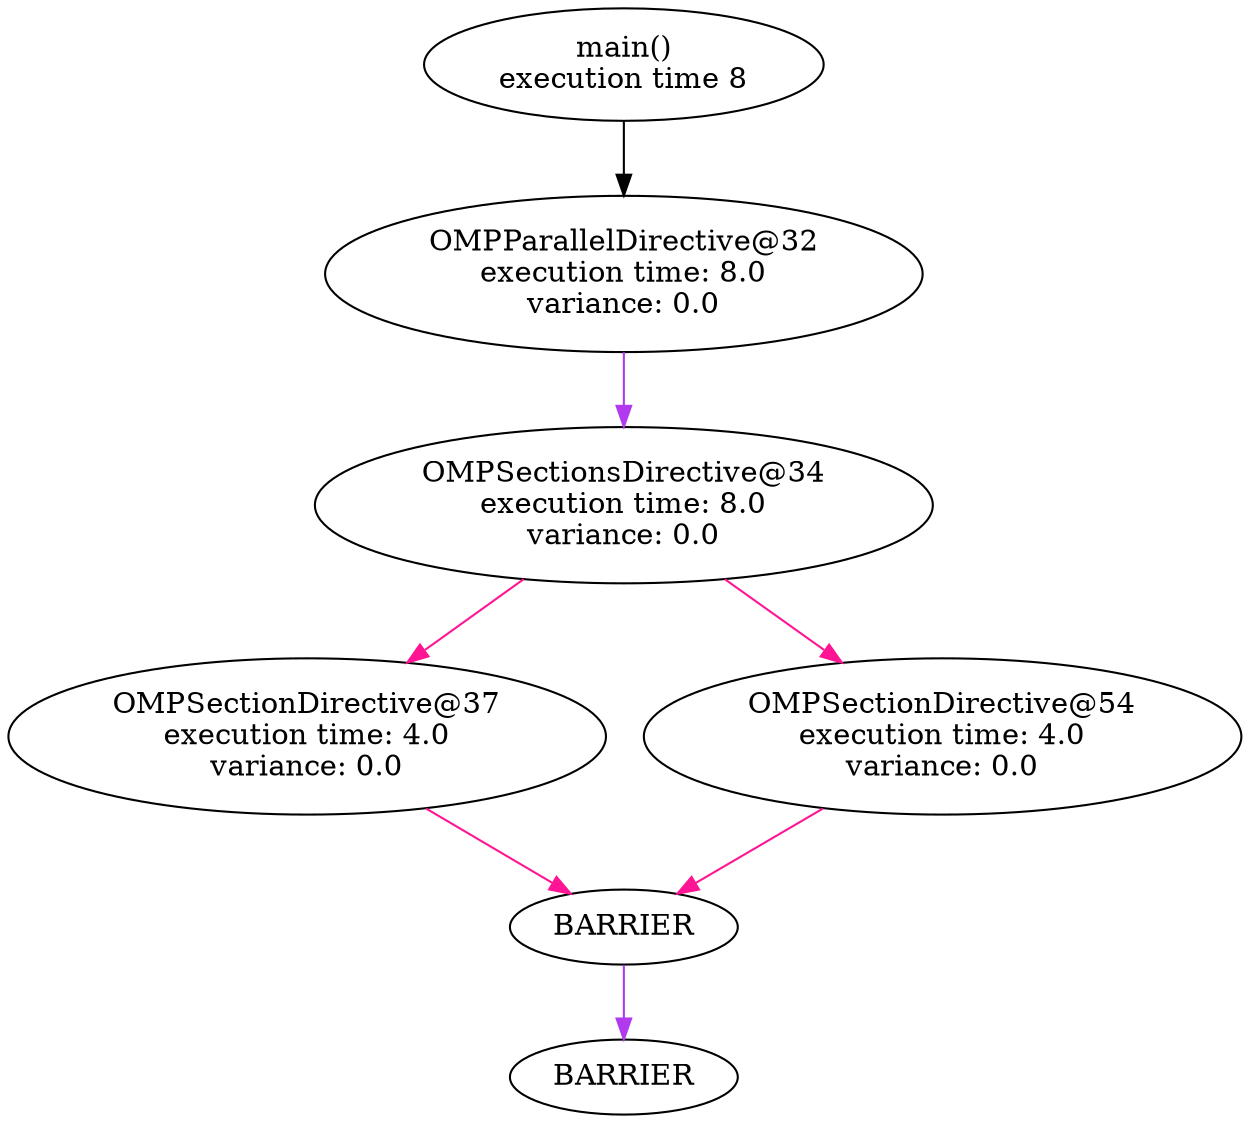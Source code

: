 digraph G {
	graph [bb="0,0,500,534"];
	node [label="\N"];
	10	 [height=0.74639,
		label="main()\nexecution time 8",
		pos="250,507",
		root=10,
		width=2.1972];
	32	 [height=1.041,
		label="OMPParallelDirective@32\nexecution time: 8.0\nvariance: 0.0",
		pos="250,406",
		root=10,
		width=3.346];
	10 -> 32	 [pos="e,250,443.63 250,479.99 250,471.91 250,462.75 250,453.72"];
	34	 [height=1.041,
		label="OMPSectionsDirective@34\nexecution time: 8.0\nvariance: 0.0",
		pos="250,294",
		root=10,
		width=3.4507];
	32 -> 34	 [color=darkorchid2,
		pos="e,250,331.84 250,368.37 250,359.93 250,350.83 250,342.01"];
	37	 [height=1.041,
		label="OMPSectionDirective@37\nexecution time: 4.0\nvariance: 0.0",
		pos="120,182",
		root=10,
		width=3.346];
	34 -> 37	 [color=deeppink1,
		pos="e,160.63,217.38 209.22,258.5 196.28,247.54 181.83,235.32 168.4,223.96"];
	54	 [height=1.041,
		label="OMPSectionDirective@54\nexecution time: 4.0\nvariance: 0.0",
		pos="380,182",
		root=10,
		width=3.346];
	34 -> 54	 [color=deeppink1,
		pos="e,339.37,217.38 290.78,258.5 303.72,247.54 318.17,235.32 331.6,223.96"];
	"34_end"	 [height=0.5,
		label=BARRIER,
		pos="250,90",
		root=10,
		width=1.4305];
	37 -> "34_end"	 [color=deeppink1,
		pos="e,227.72,106.42 168.41,147.49 185.42,135.71 204.07,122.8 219.23,112.3"];
	"32_end"	 [height=0.5,
		label=BARRIER,
		pos="250,18",
		root=10,
		width=1.4305];
	"34_end" -> "32_end"	 [color=darkorchid2,
		pos="e,250,36.104 250,71.697 250,63.983 250,54.712 250,46.112"];
	54 -> "34_end"	 [color=deeppink1,
		pos="e,272.28,106.42 331.59,147.49 314.58,135.71 295.93,122.8 280.77,112.3"];
}
